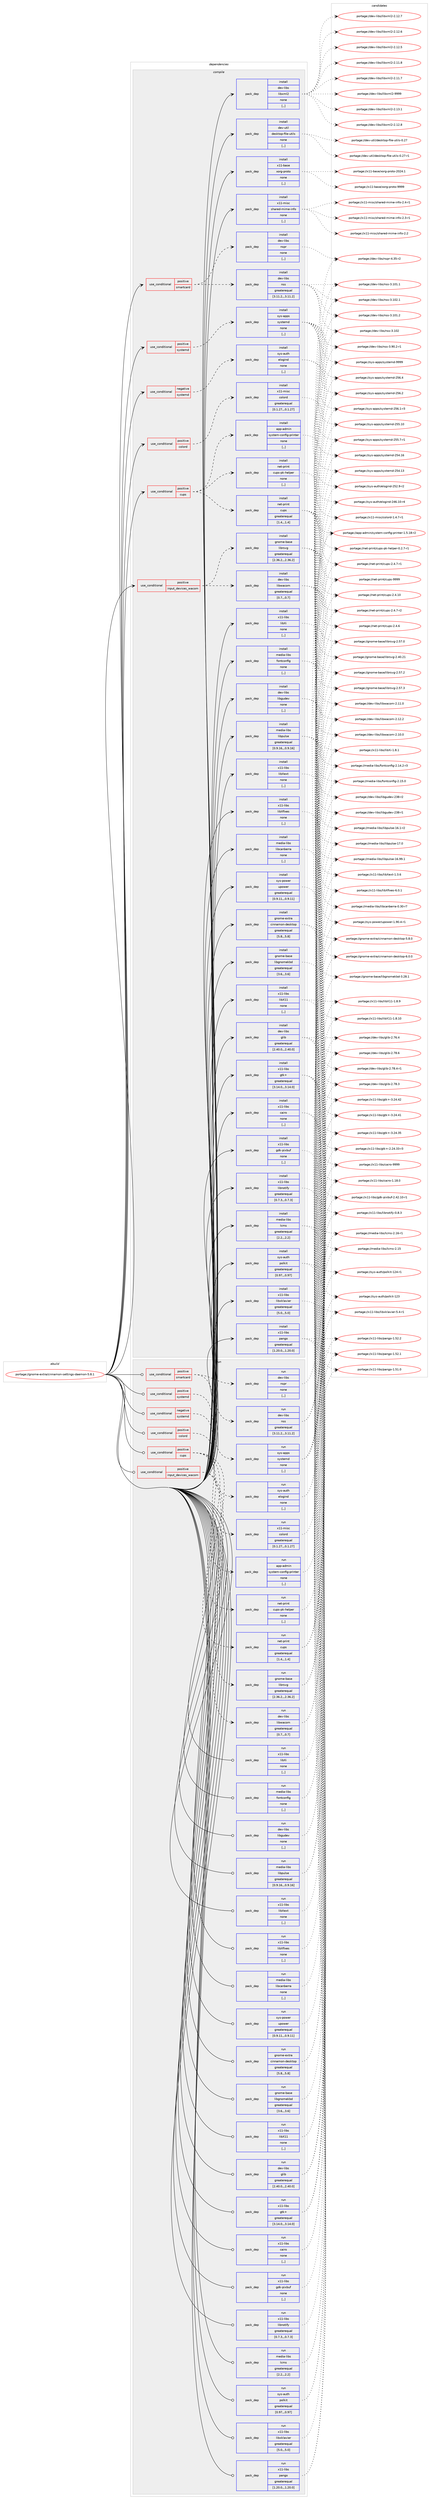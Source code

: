 digraph prolog {

# *************
# Graph options
# *************

newrank=true;
concentrate=true;
compound=true;
graph [rankdir=LR,fontname=Helvetica,fontsize=10,ranksep=1.5];#, ranksep=2.5, nodesep=0.2];
edge  [arrowhead=vee];
node  [fontname=Helvetica,fontsize=10];

# **********
# The ebuild
# **********

subgraph cluster_leftcol {
color=gray;
label=<<i>ebuild</i>>;
id [label="portage://gnome-extra/cinnamon-settings-daemon-5.8.1", color=red, width=4, href="../gnome-extra/cinnamon-settings-daemon-5.8.1.svg"];
}

# ****************
# The dependencies
# ****************

subgraph cluster_midcol {
color=gray;
label=<<i>dependencies</i>>;
subgraph cluster_compile {
fillcolor="#eeeeee";
style=filled;
label=<<i>compile</i>>;
subgraph cond65569 {
dependency239116 [label=<<TABLE BORDER="0" CELLBORDER="1" CELLSPACING="0" CELLPADDING="4"><TR><TD ROWSPAN="3" CELLPADDING="10">use_conditional</TD></TR><TR><TD>negative</TD></TR><TR><TD>systemd</TD></TR></TABLE>>, shape=none, color=red];
subgraph pack172015 {
dependency239117 [label=<<TABLE BORDER="0" CELLBORDER="1" CELLSPACING="0" CELLPADDING="4" WIDTH="220"><TR><TD ROWSPAN="6" CELLPADDING="30">pack_dep</TD></TR><TR><TD WIDTH="110">install</TD></TR><TR><TD>sys-auth</TD></TR><TR><TD>elogind</TD></TR><TR><TD>none</TD></TR><TR><TD>[,,]</TD></TR></TABLE>>, shape=none, color=blue];
}
dependency239116:e -> dependency239117:w [weight=20,style="dashed",arrowhead="vee"];
}
id:e -> dependency239116:w [weight=20,style="solid",arrowhead="vee"];
subgraph cond65570 {
dependency239118 [label=<<TABLE BORDER="0" CELLBORDER="1" CELLSPACING="0" CELLPADDING="4"><TR><TD ROWSPAN="3" CELLPADDING="10">use_conditional</TD></TR><TR><TD>positive</TD></TR><TR><TD>colord</TD></TR></TABLE>>, shape=none, color=red];
subgraph pack172016 {
dependency239119 [label=<<TABLE BORDER="0" CELLBORDER="1" CELLSPACING="0" CELLPADDING="4" WIDTH="220"><TR><TD ROWSPAN="6" CELLPADDING="30">pack_dep</TD></TR><TR><TD WIDTH="110">install</TD></TR><TR><TD>x11-misc</TD></TR><TR><TD>colord</TD></TR><TR><TD>greaterequal</TD></TR><TR><TD>[0.1.27,,,0.1.27]</TD></TR></TABLE>>, shape=none, color=blue];
}
dependency239118:e -> dependency239119:w [weight=20,style="dashed",arrowhead="vee"];
}
id:e -> dependency239118:w [weight=20,style="solid",arrowhead="vee"];
subgraph cond65571 {
dependency239120 [label=<<TABLE BORDER="0" CELLBORDER="1" CELLSPACING="0" CELLPADDING="4"><TR><TD ROWSPAN="3" CELLPADDING="10">use_conditional</TD></TR><TR><TD>positive</TD></TR><TR><TD>cups</TD></TR></TABLE>>, shape=none, color=red];
subgraph pack172017 {
dependency239121 [label=<<TABLE BORDER="0" CELLBORDER="1" CELLSPACING="0" CELLPADDING="4" WIDTH="220"><TR><TD ROWSPAN="6" CELLPADDING="30">pack_dep</TD></TR><TR><TD WIDTH="110">install</TD></TR><TR><TD>net-print</TD></TR><TR><TD>cups</TD></TR><TR><TD>greaterequal</TD></TR><TR><TD>[1.4,,,1.4]</TD></TR></TABLE>>, shape=none, color=blue];
}
dependency239120:e -> dependency239121:w [weight=20,style="dashed",arrowhead="vee"];
subgraph pack172018 {
dependency239122 [label=<<TABLE BORDER="0" CELLBORDER="1" CELLSPACING="0" CELLPADDING="4" WIDTH="220"><TR><TD ROWSPAN="6" CELLPADDING="30">pack_dep</TD></TR><TR><TD WIDTH="110">install</TD></TR><TR><TD>app-admin</TD></TR><TR><TD>system-config-printer</TD></TR><TR><TD>none</TD></TR><TR><TD>[,,]</TD></TR></TABLE>>, shape=none, color=blue];
}
dependency239120:e -> dependency239122:w [weight=20,style="dashed",arrowhead="vee"];
subgraph pack172019 {
dependency239123 [label=<<TABLE BORDER="0" CELLBORDER="1" CELLSPACING="0" CELLPADDING="4" WIDTH="220"><TR><TD ROWSPAN="6" CELLPADDING="30">pack_dep</TD></TR><TR><TD WIDTH="110">install</TD></TR><TR><TD>net-print</TD></TR><TR><TD>cups-pk-helper</TD></TR><TR><TD>none</TD></TR><TR><TD>[,,]</TD></TR></TABLE>>, shape=none, color=blue];
}
dependency239120:e -> dependency239123:w [weight=20,style="dashed",arrowhead="vee"];
}
id:e -> dependency239120:w [weight=20,style="solid",arrowhead="vee"];
subgraph cond65572 {
dependency239124 [label=<<TABLE BORDER="0" CELLBORDER="1" CELLSPACING="0" CELLPADDING="4"><TR><TD ROWSPAN="3" CELLPADDING="10">use_conditional</TD></TR><TR><TD>positive</TD></TR><TR><TD>input_devices_wacom</TD></TR></TABLE>>, shape=none, color=red];
subgraph pack172020 {
dependency239125 [label=<<TABLE BORDER="0" CELLBORDER="1" CELLSPACING="0" CELLPADDING="4" WIDTH="220"><TR><TD ROWSPAN="6" CELLPADDING="30">pack_dep</TD></TR><TR><TD WIDTH="110">install</TD></TR><TR><TD>dev-libs</TD></TR><TR><TD>libwacom</TD></TR><TR><TD>greaterequal</TD></TR><TR><TD>[0.7,,,0.7]</TD></TR></TABLE>>, shape=none, color=blue];
}
dependency239124:e -> dependency239125:w [weight=20,style="dashed",arrowhead="vee"];
subgraph pack172021 {
dependency239126 [label=<<TABLE BORDER="0" CELLBORDER="1" CELLSPACING="0" CELLPADDING="4" WIDTH="220"><TR><TD ROWSPAN="6" CELLPADDING="30">pack_dep</TD></TR><TR><TD WIDTH="110">install</TD></TR><TR><TD>gnome-base</TD></TR><TR><TD>librsvg</TD></TR><TR><TD>greaterequal</TD></TR><TR><TD>[2.36.2,,,2.36.2]</TD></TR></TABLE>>, shape=none, color=blue];
}
dependency239124:e -> dependency239126:w [weight=20,style="dashed",arrowhead="vee"];
}
id:e -> dependency239124:w [weight=20,style="solid",arrowhead="vee"];
subgraph cond65573 {
dependency239127 [label=<<TABLE BORDER="0" CELLBORDER="1" CELLSPACING="0" CELLPADDING="4"><TR><TD ROWSPAN="3" CELLPADDING="10">use_conditional</TD></TR><TR><TD>positive</TD></TR><TR><TD>smartcard</TD></TR></TABLE>>, shape=none, color=red];
subgraph pack172022 {
dependency239128 [label=<<TABLE BORDER="0" CELLBORDER="1" CELLSPACING="0" CELLPADDING="4" WIDTH="220"><TR><TD ROWSPAN="6" CELLPADDING="30">pack_dep</TD></TR><TR><TD WIDTH="110">install</TD></TR><TR><TD>dev-libs</TD></TR><TR><TD>nspr</TD></TR><TR><TD>none</TD></TR><TR><TD>[,,]</TD></TR></TABLE>>, shape=none, color=blue];
}
dependency239127:e -> dependency239128:w [weight=20,style="dashed",arrowhead="vee"];
subgraph pack172023 {
dependency239129 [label=<<TABLE BORDER="0" CELLBORDER="1" CELLSPACING="0" CELLPADDING="4" WIDTH="220"><TR><TD ROWSPAN="6" CELLPADDING="30">pack_dep</TD></TR><TR><TD WIDTH="110">install</TD></TR><TR><TD>dev-libs</TD></TR><TR><TD>nss</TD></TR><TR><TD>greaterequal</TD></TR><TR><TD>[3.11.2,,,3.11.2]</TD></TR></TABLE>>, shape=none, color=blue];
}
dependency239127:e -> dependency239129:w [weight=20,style="dashed",arrowhead="vee"];
}
id:e -> dependency239127:w [weight=20,style="solid",arrowhead="vee"];
subgraph cond65574 {
dependency239130 [label=<<TABLE BORDER="0" CELLBORDER="1" CELLSPACING="0" CELLPADDING="4"><TR><TD ROWSPAN="3" CELLPADDING="10">use_conditional</TD></TR><TR><TD>positive</TD></TR><TR><TD>systemd</TD></TR></TABLE>>, shape=none, color=red];
subgraph pack172024 {
dependency239131 [label=<<TABLE BORDER="0" CELLBORDER="1" CELLSPACING="0" CELLPADDING="4" WIDTH="220"><TR><TD ROWSPAN="6" CELLPADDING="30">pack_dep</TD></TR><TR><TD WIDTH="110">install</TD></TR><TR><TD>sys-apps</TD></TR><TR><TD>systemd</TD></TR><TR><TD>none</TD></TR><TR><TD>[,,]</TD></TR></TABLE>>, shape=none, color=blue];
}
dependency239130:e -> dependency239131:w [weight=20,style="dashed",arrowhead="vee"];
}
id:e -> dependency239130:w [weight=20,style="solid",arrowhead="vee"];
subgraph pack172025 {
dependency239132 [label=<<TABLE BORDER="0" CELLBORDER="1" CELLSPACING="0" CELLPADDING="4" WIDTH="220"><TR><TD ROWSPAN="6" CELLPADDING="30">pack_dep</TD></TR><TR><TD WIDTH="110">install</TD></TR><TR><TD>dev-libs</TD></TR><TR><TD>glib</TD></TR><TR><TD>greaterequal</TD></TR><TR><TD>[2.40.0,,,2.40.0]</TD></TR></TABLE>>, shape=none, color=blue];
}
id:e -> dependency239132:w [weight=20,style="solid",arrowhead="vee"];
subgraph pack172026 {
dependency239133 [label=<<TABLE BORDER="0" CELLBORDER="1" CELLSPACING="0" CELLPADDING="4" WIDTH="220"><TR><TD ROWSPAN="6" CELLPADDING="30">pack_dep</TD></TR><TR><TD WIDTH="110">install</TD></TR><TR><TD>dev-libs</TD></TR><TR><TD>libgudev</TD></TR><TR><TD>none</TD></TR><TR><TD>[,,]</TD></TR></TABLE>>, shape=none, color=blue];
}
id:e -> dependency239133:w [weight=20,style="solid",arrowhead="vee"];
subgraph pack172027 {
dependency239134 [label=<<TABLE BORDER="0" CELLBORDER="1" CELLSPACING="0" CELLPADDING="4" WIDTH="220"><TR><TD ROWSPAN="6" CELLPADDING="30">pack_dep</TD></TR><TR><TD WIDTH="110">install</TD></TR><TR><TD>dev-libs</TD></TR><TR><TD>libxml2</TD></TR><TR><TD>none</TD></TR><TR><TD>[,,]</TD></TR></TABLE>>, shape=none, color=blue];
}
id:e -> dependency239134:w [weight=20,style="solid",arrowhead="vee"];
subgraph pack172028 {
dependency239135 [label=<<TABLE BORDER="0" CELLBORDER="1" CELLSPACING="0" CELLPADDING="4" WIDTH="220"><TR><TD ROWSPAN="6" CELLPADDING="30">pack_dep</TD></TR><TR><TD WIDTH="110">install</TD></TR><TR><TD>dev-util</TD></TR><TR><TD>desktop-file-utils</TD></TR><TR><TD>none</TD></TR><TR><TD>[,,]</TD></TR></TABLE>>, shape=none, color=blue];
}
id:e -> dependency239135:w [weight=20,style="solid",arrowhead="vee"];
subgraph pack172029 {
dependency239136 [label=<<TABLE BORDER="0" CELLBORDER="1" CELLSPACING="0" CELLPADDING="4" WIDTH="220"><TR><TD ROWSPAN="6" CELLPADDING="30">pack_dep</TD></TR><TR><TD WIDTH="110">install</TD></TR><TR><TD>gnome-base</TD></TR><TR><TD>libgnomekbd</TD></TR><TR><TD>greaterequal</TD></TR><TR><TD>[3.6,,,3.6]</TD></TR></TABLE>>, shape=none, color=blue];
}
id:e -> dependency239136:w [weight=20,style="solid",arrowhead="vee"];
subgraph pack172030 {
dependency239137 [label=<<TABLE BORDER="0" CELLBORDER="1" CELLSPACING="0" CELLPADDING="4" WIDTH="220"><TR><TD ROWSPAN="6" CELLPADDING="30">pack_dep</TD></TR><TR><TD WIDTH="110">install</TD></TR><TR><TD>gnome-extra</TD></TR><TR><TD>cinnamon-desktop</TD></TR><TR><TD>greaterequal</TD></TR><TR><TD>[5.8,,,5.8]</TD></TR></TABLE>>, shape=none, color=blue];
}
id:e -> dependency239137:w [weight=20,style="solid",arrowhead="vee"];
subgraph pack172031 {
dependency239138 [label=<<TABLE BORDER="0" CELLBORDER="1" CELLSPACING="0" CELLPADDING="4" WIDTH="220"><TR><TD ROWSPAN="6" CELLPADDING="30">pack_dep</TD></TR><TR><TD WIDTH="110">install</TD></TR><TR><TD>media-libs</TD></TR><TR><TD>fontconfig</TD></TR><TR><TD>none</TD></TR><TR><TD>[,,]</TD></TR></TABLE>>, shape=none, color=blue];
}
id:e -> dependency239138:w [weight=20,style="solid",arrowhead="vee"];
subgraph pack172032 {
dependency239139 [label=<<TABLE BORDER="0" CELLBORDER="1" CELLSPACING="0" CELLPADDING="4" WIDTH="220"><TR><TD ROWSPAN="6" CELLPADDING="30">pack_dep</TD></TR><TR><TD WIDTH="110">install</TD></TR><TR><TD>media-libs</TD></TR><TR><TD>lcms</TD></TR><TR><TD>greaterequal</TD></TR><TR><TD>[2.2,,,2.2]</TD></TR></TABLE>>, shape=none, color=blue];
}
id:e -> dependency239139:w [weight=20,style="solid",arrowhead="vee"];
subgraph pack172033 {
dependency239140 [label=<<TABLE BORDER="0" CELLBORDER="1" CELLSPACING="0" CELLPADDING="4" WIDTH="220"><TR><TD ROWSPAN="6" CELLPADDING="30">pack_dep</TD></TR><TR><TD WIDTH="110">install</TD></TR><TR><TD>media-libs</TD></TR><TR><TD>libcanberra</TD></TR><TR><TD>none</TD></TR><TR><TD>[,,]</TD></TR></TABLE>>, shape=none, color=blue];
}
id:e -> dependency239140:w [weight=20,style="solid",arrowhead="vee"];
subgraph pack172034 {
dependency239141 [label=<<TABLE BORDER="0" CELLBORDER="1" CELLSPACING="0" CELLPADDING="4" WIDTH="220"><TR><TD ROWSPAN="6" CELLPADDING="30">pack_dep</TD></TR><TR><TD WIDTH="110">install</TD></TR><TR><TD>media-libs</TD></TR><TR><TD>libpulse</TD></TR><TR><TD>greaterequal</TD></TR><TR><TD>[0.9.16,,,0.9.16]</TD></TR></TABLE>>, shape=none, color=blue];
}
id:e -> dependency239141:w [weight=20,style="solid",arrowhead="vee"];
subgraph pack172035 {
dependency239142 [label=<<TABLE BORDER="0" CELLBORDER="1" CELLSPACING="0" CELLPADDING="4" WIDTH="220"><TR><TD ROWSPAN="6" CELLPADDING="30">pack_dep</TD></TR><TR><TD WIDTH="110">install</TD></TR><TR><TD>sys-auth</TD></TR><TR><TD>polkit</TD></TR><TR><TD>greaterequal</TD></TR><TR><TD>[0.97,,,0.97]</TD></TR></TABLE>>, shape=none, color=blue];
}
id:e -> dependency239142:w [weight=20,style="solid",arrowhead="vee"];
subgraph pack172036 {
dependency239143 [label=<<TABLE BORDER="0" CELLBORDER="1" CELLSPACING="0" CELLPADDING="4" WIDTH="220"><TR><TD ROWSPAN="6" CELLPADDING="30">pack_dep</TD></TR><TR><TD WIDTH="110">install</TD></TR><TR><TD>sys-power</TD></TR><TR><TD>upower</TD></TR><TR><TD>greaterequal</TD></TR><TR><TD>[0.9.11,,,0.9.11]</TD></TR></TABLE>>, shape=none, color=blue];
}
id:e -> dependency239143:w [weight=20,style="solid",arrowhead="vee"];
subgraph pack172037 {
dependency239144 [label=<<TABLE BORDER="0" CELLBORDER="1" CELLSPACING="0" CELLPADDING="4" WIDTH="220"><TR><TD ROWSPAN="6" CELLPADDING="30">pack_dep</TD></TR><TR><TD WIDTH="110">install</TD></TR><TR><TD>x11-base</TD></TR><TR><TD>xorg-proto</TD></TR><TR><TD>none</TD></TR><TR><TD>[,,]</TD></TR></TABLE>>, shape=none, color=blue];
}
id:e -> dependency239144:w [weight=20,style="solid",arrowhead="vee"];
subgraph pack172038 {
dependency239145 [label=<<TABLE BORDER="0" CELLBORDER="1" CELLSPACING="0" CELLPADDING="4" WIDTH="220"><TR><TD ROWSPAN="6" CELLPADDING="30">pack_dep</TD></TR><TR><TD WIDTH="110">install</TD></TR><TR><TD>x11-libs</TD></TR><TR><TD>cairo</TD></TR><TR><TD>none</TD></TR><TR><TD>[,,]</TD></TR></TABLE>>, shape=none, color=blue];
}
id:e -> dependency239145:w [weight=20,style="solid",arrowhead="vee"];
subgraph pack172039 {
dependency239146 [label=<<TABLE BORDER="0" CELLBORDER="1" CELLSPACING="0" CELLPADDING="4" WIDTH="220"><TR><TD ROWSPAN="6" CELLPADDING="30">pack_dep</TD></TR><TR><TD WIDTH="110">install</TD></TR><TR><TD>x11-libs</TD></TR><TR><TD>gdk-pixbuf</TD></TR><TR><TD>none</TD></TR><TR><TD>[,,]</TD></TR></TABLE>>, shape=none, color=blue];
}
id:e -> dependency239146:w [weight=20,style="solid",arrowhead="vee"];
subgraph pack172040 {
dependency239147 [label=<<TABLE BORDER="0" CELLBORDER="1" CELLSPACING="0" CELLPADDING="4" WIDTH="220"><TR><TD ROWSPAN="6" CELLPADDING="30">pack_dep</TD></TR><TR><TD WIDTH="110">install</TD></TR><TR><TD>x11-libs</TD></TR><TR><TD>gtk+</TD></TR><TR><TD>greaterequal</TD></TR><TR><TD>[3.14.0,,,3.14.0]</TD></TR></TABLE>>, shape=none, color=blue];
}
id:e -> dependency239147:w [weight=20,style="solid",arrowhead="vee"];
subgraph pack172041 {
dependency239148 [label=<<TABLE BORDER="0" CELLBORDER="1" CELLSPACING="0" CELLPADDING="4" WIDTH="220"><TR><TD ROWSPAN="6" CELLPADDING="30">pack_dep</TD></TR><TR><TD WIDTH="110">install</TD></TR><TR><TD>x11-libs</TD></TR><TR><TD>libX11</TD></TR><TR><TD>none</TD></TR><TR><TD>[,,]</TD></TR></TABLE>>, shape=none, color=blue];
}
id:e -> dependency239148:w [weight=20,style="solid",arrowhead="vee"];
subgraph pack172042 {
dependency239149 [label=<<TABLE BORDER="0" CELLBORDER="1" CELLSPACING="0" CELLPADDING="4" WIDTH="220"><TR><TD ROWSPAN="6" CELLPADDING="30">pack_dep</TD></TR><TR><TD WIDTH="110">install</TD></TR><TR><TD>x11-libs</TD></TR><TR><TD>libXext</TD></TR><TR><TD>none</TD></TR><TR><TD>[,,]</TD></TR></TABLE>>, shape=none, color=blue];
}
id:e -> dependency239149:w [weight=20,style="solid",arrowhead="vee"];
subgraph pack172043 {
dependency239150 [label=<<TABLE BORDER="0" CELLBORDER="1" CELLSPACING="0" CELLPADDING="4" WIDTH="220"><TR><TD ROWSPAN="6" CELLPADDING="30">pack_dep</TD></TR><TR><TD WIDTH="110">install</TD></TR><TR><TD>x11-libs</TD></TR><TR><TD>libXfixes</TD></TR><TR><TD>none</TD></TR><TR><TD>[,,]</TD></TR></TABLE>>, shape=none, color=blue];
}
id:e -> dependency239150:w [weight=20,style="solid",arrowhead="vee"];
subgraph pack172044 {
dependency239151 [label=<<TABLE BORDER="0" CELLBORDER="1" CELLSPACING="0" CELLPADDING="4" WIDTH="220"><TR><TD ROWSPAN="6" CELLPADDING="30">pack_dep</TD></TR><TR><TD WIDTH="110">install</TD></TR><TR><TD>x11-libs</TD></TR><TR><TD>libXi</TD></TR><TR><TD>none</TD></TR><TR><TD>[,,]</TD></TR></TABLE>>, shape=none, color=blue];
}
id:e -> dependency239151:w [weight=20,style="solid",arrowhead="vee"];
subgraph pack172045 {
dependency239152 [label=<<TABLE BORDER="0" CELLBORDER="1" CELLSPACING="0" CELLPADDING="4" WIDTH="220"><TR><TD ROWSPAN="6" CELLPADDING="30">pack_dep</TD></TR><TR><TD WIDTH="110">install</TD></TR><TR><TD>x11-libs</TD></TR><TR><TD>libnotify</TD></TR><TR><TD>greaterequal</TD></TR><TR><TD>[0.7.3,,,0.7.3]</TD></TR></TABLE>>, shape=none, color=blue];
}
id:e -> dependency239152:w [weight=20,style="solid",arrowhead="vee"];
subgraph pack172046 {
dependency239153 [label=<<TABLE BORDER="0" CELLBORDER="1" CELLSPACING="0" CELLPADDING="4" WIDTH="220"><TR><TD ROWSPAN="6" CELLPADDING="30">pack_dep</TD></TR><TR><TD WIDTH="110">install</TD></TR><TR><TD>x11-libs</TD></TR><TR><TD>libxklavier</TD></TR><TR><TD>greaterequal</TD></TR><TR><TD>[5.0,,,5.0]</TD></TR></TABLE>>, shape=none, color=blue];
}
id:e -> dependency239153:w [weight=20,style="solid",arrowhead="vee"];
subgraph pack172047 {
dependency239154 [label=<<TABLE BORDER="0" CELLBORDER="1" CELLSPACING="0" CELLPADDING="4" WIDTH="220"><TR><TD ROWSPAN="6" CELLPADDING="30">pack_dep</TD></TR><TR><TD WIDTH="110">install</TD></TR><TR><TD>x11-libs</TD></TR><TR><TD>pango</TD></TR><TR><TD>greaterequal</TD></TR><TR><TD>[1.20.0,,,1.20.0]</TD></TR></TABLE>>, shape=none, color=blue];
}
id:e -> dependency239154:w [weight=20,style="solid",arrowhead="vee"];
subgraph pack172048 {
dependency239155 [label=<<TABLE BORDER="0" CELLBORDER="1" CELLSPACING="0" CELLPADDING="4" WIDTH="220"><TR><TD ROWSPAN="6" CELLPADDING="30">pack_dep</TD></TR><TR><TD WIDTH="110">install</TD></TR><TR><TD>x11-misc</TD></TR><TR><TD>shared-mime-info</TD></TR><TR><TD>none</TD></TR><TR><TD>[,,]</TD></TR></TABLE>>, shape=none, color=blue];
}
id:e -> dependency239155:w [weight=20,style="solid",arrowhead="vee"];
}
subgraph cluster_compileandrun {
fillcolor="#eeeeee";
style=filled;
label=<<i>compile and run</i>>;
}
subgraph cluster_run {
fillcolor="#eeeeee";
style=filled;
label=<<i>run</i>>;
subgraph cond65575 {
dependency239156 [label=<<TABLE BORDER="0" CELLBORDER="1" CELLSPACING="0" CELLPADDING="4"><TR><TD ROWSPAN="3" CELLPADDING="10">use_conditional</TD></TR><TR><TD>negative</TD></TR><TR><TD>systemd</TD></TR></TABLE>>, shape=none, color=red];
subgraph pack172049 {
dependency239157 [label=<<TABLE BORDER="0" CELLBORDER="1" CELLSPACING="0" CELLPADDING="4" WIDTH="220"><TR><TD ROWSPAN="6" CELLPADDING="30">pack_dep</TD></TR><TR><TD WIDTH="110">run</TD></TR><TR><TD>sys-auth</TD></TR><TR><TD>elogind</TD></TR><TR><TD>none</TD></TR><TR><TD>[,,]</TD></TR></TABLE>>, shape=none, color=blue];
}
dependency239156:e -> dependency239157:w [weight=20,style="dashed",arrowhead="vee"];
}
id:e -> dependency239156:w [weight=20,style="solid",arrowhead="odot"];
subgraph cond65576 {
dependency239158 [label=<<TABLE BORDER="0" CELLBORDER="1" CELLSPACING="0" CELLPADDING="4"><TR><TD ROWSPAN="3" CELLPADDING="10">use_conditional</TD></TR><TR><TD>positive</TD></TR><TR><TD>colord</TD></TR></TABLE>>, shape=none, color=red];
subgraph pack172050 {
dependency239159 [label=<<TABLE BORDER="0" CELLBORDER="1" CELLSPACING="0" CELLPADDING="4" WIDTH="220"><TR><TD ROWSPAN="6" CELLPADDING="30">pack_dep</TD></TR><TR><TD WIDTH="110">run</TD></TR><TR><TD>x11-misc</TD></TR><TR><TD>colord</TD></TR><TR><TD>greaterequal</TD></TR><TR><TD>[0.1.27,,,0.1.27]</TD></TR></TABLE>>, shape=none, color=blue];
}
dependency239158:e -> dependency239159:w [weight=20,style="dashed",arrowhead="vee"];
}
id:e -> dependency239158:w [weight=20,style="solid",arrowhead="odot"];
subgraph cond65577 {
dependency239160 [label=<<TABLE BORDER="0" CELLBORDER="1" CELLSPACING="0" CELLPADDING="4"><TR><TD ROWSPAN="3" CELLPADDING="10">use_conditional</TD></TR><TR><TD>positive</TD></TR><TR><TD>cups</TD></TR></TABLE>>, shape=none, color=red];
subgraph pack172051 {
dependency239161 [label=<<TABLE BORDER="0" CELLBORDER="1" CELLSPACING="0" CELLPADDING="4" WIDTH="220"><TR><TD ROWSPAN="6" CELLPADDING="30">pack_dep</TD></TR><TR><TD WIDTH="110">run</TD></TR><TR><TD>net-print</TD></TR><TR><TD>cups</TD></TR><TR><TD>greaterequal</TD></TR><TR><TD>[1.4,,,1.4]</TD></TR></TABLE>>, shape=none, color=blue];
}
dependency239160:e -> dependency239161:w [weight=20,style="dashed",arrowhead="vee"];
subgraph pack172052 {
dependency239162 [label=<<TABLE BORDER="0" CELLBORDER="1" CELLSPACING="0" CELLPADDING="4" WIDTH="220"><TR><TD ROWSPAN="6" CELLPADDING="30">pack_dep</TD></TR><TR><TD WIDTH="110">run</TD></TR><TR><TD>app-admin</TD></TR><TR><TD>system-config-printer</TD></TR><TR><TD>none</TD></TR><TR><TD>[,,]</TD></TR></TABLE>>, shape=none, color=blue];
}
dependency239160:e -> dependency239162:w [weight=20,style="dashed",arrowhead="vee"];
subgraph pack172053 {
dependency239163 [label=<<TABLE BORDER="0" CELLBORDER="1" CELLSPACING="0" CELLPADDING="4" WIDTH="220"><TR><TD ROWSPAN="6" CELLPADDING="30">pack_dep</TD></TR><TR><TD WIDTH="110">run</TD></TR><TR><TD>net-print</TD></TR><TR><TD>cups-pk-helper</TD></TR><TR><TD>none</TD></TR><TR><TD>[,,]</TD></TR></TABLE>>, shape=none, color=blue];
}
dependency239160:e -> dependency239163:w [weight=20,style="dashed",arrowhead="vee"];
}
id:e -> dependency239160:w [weight=20,style="solid",arrowhead="odot"];
subgraph cond65578 {
dependency239164 [label=<<TABLE BORDER="0" CELLBORDER="1" CELLSPACING="0" CELLPADDING="4"><TR><TD ROWSPAN="3" CELLPADDING="10">use_conditional</TD></TR><TR><TD>positive</TD></TR><TR><TD>input_devices_wacom</TD></TR></TABLE>>, shape=none, color=red];
subgraph pack172054 {
dependency239165 [label=<<TABLE BORDER="0" CELLBORDER="1" CELLSPACING="0" CELLPADDING="4" WIDTH="220"><TR><TD ROWSPAN="6" CELLPADDING="30">pack_dep</TD></TR><TR><TD WIDTH="110">run</TD></TR><TR><TD>dev-libs</TD></TR><TR><TD>libwacom</TD></TR><TR><TD>greaterequal</TD></TR><TR><TD>[0.7,,,0.7]</TD></TR></TABLE>>, shape=none, color=blue];
}
dependency239164:e -> dependency239165:w [weight=20,style="dashed",arrowhead="vee"];
subgraph pack172055 {
dependency239166 [label=<<TABLE BORDER="0" CELLBORDER="1" CELLSPACING="0" CELLPADDING="4" WIDTH="220"><TR><TD ROWSPAN="6" CELLPADDING="30">pack_dep</TD></TR><TR><TD WIDTH="110">run</TD></TR><TR><TD>gnome-base</TD></TR><TR><TD>librsvg</TD></TR><TR><TD>greaterequal</TD></TR><TR><TD>[2.36.2,,,2.36.2]</TD></TR></TABLE>>, shape=none, color=blue];
}
dependency239164:e -> dependency239166:w [weight=20,style="dashed",arrowhead="vee"];
}
id:e -> dependency239164:w [weight=20,style="solid",arrowhead="odot"];
subgraph cond65579 {
dependency239167 [label=<<TABLE BORDER="0" CELLBORDER="1" CELLSPACING="0" CELLPADDING="4"><TR><TD ROWSPAN="3" CELLPADDING="10">use_conditional</TD></TR><TR><TD>positive</TD></TR><TR><TD>smartcard</TD></TR></TABLE>>, shape=none, color=red];
subgraph pack172056 {
dependency239168 [label=<<TABLE BORDER="0" CELLBORDER="1" CELLSPACING="0" CELLPADDING="4" WIDTH="220"><TR><TD ROWSPAN="6" CELLPADDING="30">pack_dep</TD></TR><TR><TD WIDTH="110">run</TD></TR><TR><TD>dev-libs</TD></TR><TR><TD>nspr</TD></TR><TR><TD>none</TD></TR><TR><TD>[,,]</TD></TR></TABLE>>, shape=none, color=blue];
}
dependency239167:e -> dependency239168:w [weight=20,style="dashed",arrowhead="vee"];
subgraph pack172057 {
dependency239169 [label=<<TABLE BORDER="0" CELLBORDER="1" CELLSPACING="0" CELLPADDING="4" WIDTH="220"><TR><TD ROWSPAN="6" CELLPADDING="30">pack_dep</TD></TR><TR><TD WIDTH="110">run</TD></TR><TR><TD>dev-libs</TD></TR><TR><TD>nss</TD></TR><TR><TD>greaterequal</TD></TR><TR><TD>[3.11.2,,,3.11.2]</TD></TR></TABLE>>, shape=none, color=blue];
}
dependency239167:e -> dependency239169:w [weight=20,style="dashed",arrowhead="vee"];
}
id:e -> dependency239167:w [weight=20,style="solid",arrowhead="odot"];
subgraph cond65580 {
dependency239170 [label=<<TABLE BORDER="0" CELLBORDER="1" CELLSPACING="0" CELLPADDING="4"><TR><TD ROWSPAN="3" CELLPADDING="10">use_conditional</TD></TR><TR><TD>positive</TD></TR><TR><TD>systemd</TD></TR></TABLE>>, shape=none, color=red];
subgraph pack172058 {
dependency239171 [label=<<TABLE BORDER="0" CELLBORDER="1" CELLSPACING="0" CELLPADDING="4" WIDTH="220"><TR><TD ROWSPAN="6" CELLPADDING="30">pack_dep</TD></TR><TR><TD WIDTH="110">run</TD></TR><TR><TD>sys-apps</TD></TR><TR><TD>systemd</TD></TR><TR><TD>none</TD></TR><TR><TD>[,,]</TD></TR></TABLE>>, shape=none, color=blue];
}
dependency239170:e -> dependency239171:w [weight=20,style="dashed",arrowhead="vee"];
}
id:e -> dependency239170:w [weight=20,style="solid",arrowhead="odot"];
subgraph pack172059 {
dependency239172 [label=<<TABLE BORDER="0" CELLBORDER="1" CELLSPACING="0" CELLPADDING="4" WIDTH="220"><TR><TD ROWSPAN="6" CELLPADDING="30">pack_dep</TD></TR><TR><TD WIDTH="110">run</TD></TR><TR><TD>dev-libs</TD></TR><TR><TD>glib</TD></TR><TR><TD>greaterequal</TD></TR><TR><TD>[2.40.0,,,2.40.0]</TD></TR></TABLE>>, shape=none, color=blue];
}
id:e -> dependency239172:w [weight=20,style="solid",arrowhead="odot"];
subgraph pack172060 {
dependency239173 [label=<<TABLE BORDER="0" CELLBORDER="1" CELLSPACING="0" CELLPADDING="4" WIDTH="220"><TR><TD ROWSPAN="6" CELLPADDING="30">pack_dep</TD></TR><TR><TD WIDTH="110">run</TD></TR><TR><TD>dev-libs</TD></TR><TR><TD>libgudev</TD></TR><TR><TD>none</TD></TR><TR><TD>[,,]</TD></TR></TABLE>>, shape=none, color=blue];
}
id:e -> dependency239173:w [weight=20,style="solid",arrowhead="odot"];
subgraph pack172061 {
dependency239174 [label=<<TABLE BORDER="0" CELLBORDER="1" CELLSPACING="0" CELLPADDING="4" WIDTH="220"><TR><TD ROWSPAN="6" CELLPADDING="30">pack_dep</TD></TR><TR><TD WIDTH="110">run</TD></TR><TR><TD>gnome-base</TD></TR><TR><TD>libgnomekbd</TD></TR><TR><TD>greaterequal</TD></TR><TR><TD>[3.6,,,3.6]</TD></TR></TABLE>>, shape=none, color=blue];
}
id:e -> dependency239174:w [weight=20,style="solid",arrowhead="odot"];
subgraph pack172062 {
dependency239175 [label=<<TABLE BORDER="0" CELLBORDER="1" CELLSPACING="0" CELLPADDING="4" WIDTH="220"><TR><TD ROWSPAN="6" CELLPADDING="30">pack_dep</TD></TR><TR><TD WIDTH="110">run</TD></TR><TR><TD>gnome-extra</TD></TR><TR><TD>cinnamon-desktop</TD></TR><TR><TD>greaterequal</TD></TR><TR><TD>[5.8,,,5.8]</TD></TR></TABLE>>, shape=none, color=blue];
}
id:e -> dependency239175:w [weight=20,style="solid",arrowhead="odot"];
subgraph pack172063 {
dependency239176 [label=<<TABLE BORDER="0" CELLBORDER="1" CELLSPACING="0" CELLPADDING="4" WIDTH="220"><TR><TD ROWSPAN="6" CELLPADDING="30">pack_dep</TD></TR><TR><TD WIDTH="110">run</TD></TR><TR><TD>media-libs</TD></TR><TR><TD>fontconfig</TD></TR><TR><TD>none</TD></TR><TR><TD>[,,]</TD></TR></TABLE>>, shape=none, color=blue];
}
id:e -> dependency239176:w [weight=20,style="solid",arrowhead="odot"];
subgraph pack172064 {
dependency239177 [label=<<TABLE BORDER="0" CELLBORDER="1" CELLSPACING="0" CELLPADDING="4" WIDTH="220"><TR><TD ROWSPAN="6" CELLPADDING="30">pack_dep</TD></TR><TR><TD WIDTH="110">run</TD></TR><TR><TD>media-libs</TD></TR><TR><TD>lcms</TD></TR><TR><TD>greaterequal</TD></TR><TR><TD>[2.2,,,2.2]</TD></TR></TABLE>>, shape=none, color=blue];
}
id:e -> dependency239177:w [weight=20,style="solid",arrowhead="odot"];
subgraph pack172065 {
dependency239178 [label=<<TABLE BORDER="0" CELLBORDER="1" CELLSPACING="0" CELLPADDING="4" WIDTH="220"><TR><TD ROWSPAN="6" CELLPADDING="30">pack_dep</TD></TR><TR><TD WIDTH="110">run</TD></TR><TR><TD>media-libs</TD></TR><TR><TD>libcanberra</TD></TR><TR><TD>none</TD></TR><TR><TD>[,,]</TD></TR></TABLE>>, shape=none, color=blue];
}
id:e -> dependency239178:w [weight=20,style="solid",arrowhead="odot"];
subgraph pack172066 {
dependency239179 [label=<<TABLE BORDER="0" CELLBORDER="1" CELLSPACING="0" CELLPADDING="4" WIDTH="220"><TR><TD ROWSPAN="6" CELLPADDING="30">pack_dep</TD></TR><TR><TD WIDTH="110">run</TD></TR><TR><TD>media-libs</TD></TR><TR><TD>libpulse</TD></TR><TR><TD>greaterequal</TD></TR><TR><TD>[0.9.16,,,0.9.16]</TD></TR></TABLE>>, shape=none, color=blue];
}
id:e -> dependency239179:w [weight=20,style="solid",arrowhead="odot"];
subgraph pack172067 {
dependency239180 [label=<<TABLE BORDER="0" CELLBORDER="1" CELLSPACING="0" CELLPADDING="4" WIDTH="220"><TR><TD ROWSPAN="6" CELLPADDING="30">pack_dep</TD></TR><TR><TD WIDTH="110">run</TD></TR><TR><TD>sys-auth</TD></TR><TR><TD>polkit</TD></TR><TR><TD>greaterequal</TD></TR><TR><TD>[0.97,,,0.97]</TD></TR></TABLE>>, shape=none, color=blue];
}
id:e -> dependency239180:w [weight=20,style="solid",arrowhead="odot"];
subgraph pack172068 {
dependency239181 [label=<<TABLE BORDER="0" CELLBORDER="1" CELLSPACING="0" CELLPADDING="4" WIDTH="220"><TR><TD ROWSPAN="6" CELLPADDING="30">pack_dep</TD></TR><TR><TD WIDTH="110">run</TD></TR><TR><TD>sys-power</TD></TR><TR><TD>upower</TD></TR><TR><TD>greaterequal</TD></TR><TR><TD>[0.9.11,,,0.9.11]</TD></TR></TABLE>>, shape=none, color=blue];
}
id:e -> dependency239181:w [weight=20,style="solid",arrowhead="odot"];
subgraph pack172069 {
dependency239182 [label=<<TABLE BORDER="0" CELLBORDER="1" CELLSPACING="0" CELLPADDING="4" WIDTH="220"><TR><TD ROWSPAN="6" CELLPADDING="30">pack_dep</TD></TR><TR><TD WIDTH="110">run</TD></TR><TR><TD>x11-libs</TD></TR><TR><TD>cairo</TD></TR><TR><TD>none</TD></TR><TR><TD>[,,]</TD></TR></TABLE>>, shape=none, color=blue];
}
id:e -> dependency239182:w [weight=20,style="solid",arrowhead="odot"];
subgraph pack172070 {
dependency239183 [label=<<TABLE BORDER="0" CELLBORDER="1" CELLSPACING="0" CELLPADDING="4" WIDTH="220"><TR><TD ROWSPAN="6" CELLPADDING="30">pack_dep</TD></TR><TR><TD WIDTH="110">run</TD></TR><TR><TD>x11-libs</TD></TR><TR><TD>gdk-pixbuf</TD></TR><TR><TD>none</TD></TR><TR><TD>[,,]</TD></TR></TABLE>>, shape=none, color=blue];
}
id:e -> dependency239183:w [weight=20,style="solid",arrowhead="odot"];
subgraph pack172071 {
dependency239184 [label=<<TABLE BORDER="0" CELLBORDER="1" CELLSPACING="0" CELLPADDING="4" WIDTH="220"><TR><TD ROWSPAN="6" CELLPADDING="30">pack_dep</TD></TR><TR><TD WIDTH="110">run</TD></TR><TR><TD>x11-libs</TD></TR><TR><TD>gtk+</TD></TR><TR><TD>greaterequal</TD></TR><TR><TD>[3.14.0,,,3.14.0]</TD></TR></TABLE>>, shape=none, color=blue];
}
id:e -> dependency239184:w [weight=20,style="solid",arrowhead="odot"];
subgraph pack172072 {
dependency239185 [label=<<TABLE BORDER="0" CELLBORDER="1" CELLSPACING="0" CELLPADDING="4" WIDTH="220"><TR><TD ROWSPAN="6" CELLPADDING="30">pack_dep</TD></TR><TR><TD WIDTH="110">run</TD></TR><TR><TD>x11-libs</TD></TR><TR><TD>libX11</TD></TR><TR><TD>none</TD></TR><TR><TD>[,,]</TD></TR></TABLE>>, shape=none, color=blue];
}
id:e -> dependency239185:w [weight=20,style="solid",arrowhead="odot"];
subgraph pack172073 {
dependency239186 [label=<<TABLE BORDER="0" CELLBORDER="1" CELLSPACING="0" CELLPADDING="4" WIDTH="220"><TR><TD ROWSPAN="6" CELLPADDING="30">pack_dep</TD></TR><TR><TD WIDTH="110">run</TD></TR><TR><TD>x11-libs</TD></TR><TR><TD>libXext</TD></TR><TR><TD>none</TD></TR><TR><TD>[,,]</TD></TR></TABLE>>, shape=none, color=blue];
}
id:e -> dependency239186:w [weight=20,style="solid",arrowhead="odot"];
subgraph pack172074 {
dependency239187 [label=<<TABLE BORDER="0" CELLBORDER="1" CELLSPACING="0" CELLPADDING="4" WIDTH="220"><TR><TD ROWSPAN="6" CELLPADDING="30">pack_dep</TD></TR><TR><TD WIDTH="110">run</TD></TR><TR><TD>x11-libs</TD></TR><TR><TD>libXfixes</TD></TR><TR><TD>none</TD></TR><TR><TD>[,,]</TD></TR></TABLE>>, shape=none, color=blue];
}
id:e -> dependency239187:w [weight=20,style="solid",arrowhead="odot"];
subgraph pack172075 {
dependency239188 [label=<<TABLE BORDER="0" CELLBORDER="1" CELLSPACING="0" CELLPADDING="4" WIDTH="220"><TR><TD ROWSPAN="6" CELLPADDING="30">pack_dep</TD></TR><TR><TD WIDTH="110">run</TD></TR><TR><TD>x11-libs</TD></TR><TR><TD>libXi</TD></TR><TR><TD>none</TD></TR><TR><TD>[,,]</TD></TR></TABLE>>, shape=none, color=blue];
}
id:e -> dependency239188:w [weight=20,style="solid",arrowhead="odot"];
subgraph pack172076 {
dependency239189 [label=<<TABLE BORDER="0" CELLBORDER="1" CELLSPACING="0" CELLPADDING="4" WIDTH="220"><TR><TD ROWSPAN="6" CELLPADDING="30">pack_dep</TD></TR><TR><TD WIDTH="110">run</TD></TR><TR><TD>x11-libs</TD></TR><TR><TD>libnotify</TD></TR><TR><TD>greaterequal</TD></TR><TR><TD>[0.7.3,,,0.7.3]</TD></TR></TABLE>>, shape=none, color=blue];
}
id:e -> dependency239189:w [weight=20,style="solid",arrowhead="odot"];
subgraph pack172077 {
dependency239190 [label=<<TABLE BORDER="0" CELLBORDER="1" CELLSPACING="0" CELLPADDING="4" WIDTH="220"><TR><TD ROWSPAN="6" CELLPADDING="30">pack_dep</TD></TR><TR><TD WIDTH="110">run</TD></TR><TR><TD>x11-libs</TD></TR><TR><TD>libxklavier</TD></TR><TR><TD>greaterequal</TD></TR><TR><TD>[5.0,,,5.0]</TD></TR></TABLE>>, shape=none, color=blue];
}
id:e -> dependency239190:w [weight=20,style="solid",arrowhead="odot"];
subgraph pack172078 {
dependency239191 [label=<<TABLE BORDER="0" CELLBORDER="1" CELLSPACING="0" CELLPADDING="4" WIDTH="220"><TR><TD ROWSPAN="6" CELLPADDING="30">pack_dep</TD></TR><TR><TD WIDTH="110">run</TD></TR><TR><TD>x11-libs</TD></TR><TR><TD>pango</TD></TR><TR><TD>greaterequal</TD></TR><TR><TD>[1.20.0,,,1.20.0]</TD></TR></TABLE>>, shape=none, color=blue];
}
id:e -> dependency239191:w [weight=20,style="solid",arrowhead="odot"];
}
}

# **************
# The candidates
# **************

subgraph cluster_choices {
rank=same;
color=gray;
label=<<i>candidates</i>>;

subgraph choice172015 {
color=black;
nodesep=1;
choice1151211154597117116104471011081111031051101004550535046574511450 [label="portage://sys-auth/elogind-252.9-r2", color=red, width=4,href="../sys-auth/elogind-252.9-r2.svg"];
choice115121115459711711610447101108111103105110100455052544649484511452 [label="portage://sys-auth/elogind-246.10-r4", color=red, width=4,href="../sys-auth/elogind-246.10-r4.svg"];
dependency239117:e -> choice1151211154597117116104471011081111031051101004550535046574511450:w [style=dotted,weight="100"];
dependency239117:e -> choice115121115459711711610447101108111103105110100455052544649484511452:w [style=dotted,weight="100"];
}
subgraph choice172016 {
color=black;
nodesep=1;
choice1204949451091051159947991111081111141004549465246554511449 [label="portage://x11-misc/colord-1.4.7-r1", color=red, width=4,href="../x11-misc/colord-1.4.7-r1.svg"];
dependency239119:e -> choice1204949451091051159947991111081111141004549465246554511449:w [style=dotted,weight="100"];
}
subgraph choice172017 {
color=black;
nodesep=1;
choice1101011164511211410511011647991171121154557575757 [label="portage://net-print/cups-9999", color=red, width=4,href="../net-print/cups-9999.svg"];
choice11010111645112114105110116479911711211545504652464948 [label="portage://net-print/cups-2.4.10", color=red, width=4,href="../net-print/cups-2.4.10.svg"];
choice1101011164511211410511011647991171121154550465246554511450 [label="portage://net-print/cups-2.4.7-r2", color=red, width=4,href="../net-print/cups-2.4.7-r2.svg"];
choice1101011164511211410511011647991171121154550465246554511449 [label="portage://net-print/cups-2.4.7-r1", color=red, width=4,href="../net-print/cups-2.4.7-r1.svg"];
choice110101116451121141051101164799117112115455046524654 [label="portage://net-print/cups-2.4.6", color=red, width=4,href="../net-print/cups-2.4.6.svg"];
dependency239121:e -> choice1101011164511211410511011647991171121154557575757:w [style=dotted,weight="100"];
dependency239121:e -> choice11010111645112114105110116479911711211545504652464948:w [style=dotted,weight="100"];
dependency239121:e -> choice1101011164511211410511011647991171121154550465246554511450:w [style=dotted,weight="100"];
dependency239121:e -> choice1101011164511211410511011647991171121154550465246554511449:w [style=dotted,weight="100"];
dependency239121:e -> choice110101116451121141051101164799117112115455046524654:w [style=dotted,weight="100"];
}
subgraph choice172018 {
color=black;
nodesep=1;
choice97112112459710010910511047115121115116101109459911111010210510345112114105110116101114454946534649564511450 [label="portage://app-admin/system-config-printer-1.5.18-r2", color=red, width=4,href="../app-admin/system-config-printer-1.5.18-r2.svg"];
dependency239122:e -> choice97112112459710010910511047115121115116101109459911111010210510345112114105110116101114454946534649564511450:w [style=dotted,weight="100"];
}
subgraph choice172019 {
color=black;
nodesep=1;
choice11010111645112114105110116479911711211545112107451041011081121011144548465046554511449 [label="portage://net-print/cups-pk-helper-0.2.7-r1", color=red, width=4,href="../net-print/cups-pk-helper-0.2.7-r1.svg"];
dependency239123:e -> choice11010111645112114105110116479911711211545112107451041011081121011144548465046554511449:w [style=dotted,weight="100"];
}
subgraph choice172020 {
color=black;
nodesep=1;
choice10010111845108105981154710810598119979911110945504649504650 [label="portage://dev-libs/libwacom-2.12.2", color=red, width=4,href="../dev-libs/libwacom-2.12.2.svg"];
choice10010111845108105981154710810598119979911110945504649494648 [label="portage://dev-libs/libwacom-2.11.0", color=red, width=4,href="../dev-libs/libwacom-2.11.0.svg"];
choice10010111845108105981154710810598119979911110945504649484648 [label="portage://dev-libs/libwacom-2.10.0", color=red, width=4,href="../dev-libs/libwacom-2.10.0.svg"];
dependency239125:e -> choice10010111845108105981154710810598119979911110945504649504650:w [style=dotted,weight="100"];
dependency239125:e -> choice10010111845108105981154710810598119979911110945504649494648:w [style=dotted,weight="100"];
dependency239125:e -> choice10010111845108105981154710810598119979911110945504649484648:w [style=dotted,weight="100"];
}
subgraph choice172021 {
color=black;
nodesep=1;
choice103110111109101459897115101471081059811411511810345504653554651 [label="portage://gnome-base/librsvg-2.57.3", color=red, width=4,href="../gnome-base/librsvg-2.57.3.svg"];
choice103110111109101459897115101471081059811411511810345504653554650 [label="portage://gnome-base/librsvg-2.57.2", color=red, width=4,href="../gnome-base/librsvg-2.57.2.svg"];
choice103110111109101459897115101471081059811411511810345504653554648 [label="portage://gnome-base/librsvg-2.57.0", color=red, width=4,href="../gnome-base/librsvg-2.57.0.svg"];
choice10311011110910145989711510147108105981141151181034550465248465049 [label="portage://gnome-base/librsvg-2.40.21", color=red, width=4,href="../gnome-base/librsvg-2.40.21.svg"];
dependency239126:e -> choice103110111109101459897115101471081059811411511810345504653554651:w [style=dotted,weight="100"];
dependency239126:e -> choice103110111109101459897115101471081059811411511810345504653554650:w [style=dotted,weight="100"];
dependency239126:e -> choice103110111109101459897115101471081059811411511810345504653554648:w [style=dotted,weight="100"];
dependency239126:e -> choice10311011110910145989711510147108105981141151181034550465248465049:w [style=dotted,weight="100"];
}
subgraph choice172022 {
color=black;
nodesep=1;
choice10010111845108105981154711011511211445524651534511450 [label="portage://dev-libs/nspr-4.35-r2", color=red, width=4,href="../dev-libs/nspr-4.35-r2.svg"];
dependency239128:e -> choice10010111845108105981154711011511211445524651534511450:w [style=dotted,weight="100"];
}
subgraph choice172023 {
color=black;
nodesep=1;
choice1001011184510810598115471101151154551464948504649 [label="portage://dev-libs/nss-3.102.1", color=red, width=4,href="../dev-libs/nss-3.102.1.svg"];
choice100101118451081059811547110115115455146494850 [label="portage://dev-libs/nss-3.102", color=red, width=4,href="../dev-libs/nss-3.102.svg"];
choice1001011184510810598115471101151154551464948494650 [label="portage://dev-libs/nss-3.101.2", color=red, width=4,href="../dev-libs/nss-3.101.2.svg"];
choice1001011184510810598115471101151154551464948494649 [label="portage://dev-libs/nss-3.101.1", color=red, width=4,href="../dev-libs/nss-3.101.1.svg"];
choice100101118451081059811547110115115455146574846504511449 [label="portage://dev-libs/nss-3.90.2-r1", color=red, width=4,href="../dev-libs/nss-3.90.2-r1.svg"];
dependency239129:e -> choice1001011184510810598115471101151154551464948504649:w [style=dotted,weight="100"];
dependency239129:e -> choice100101118451081059811547110115115455146494850:w [style=dotted,weight="100"];
dependency239129:e -> choice1001011184510810598115471101151154551464948494650:w [style=dotted,weight="100"];
dependency239129:e -> choice1001011184510810598115471101151154551464948494649:w [style=dotted,weight="100"];
dependency239129:e -> choice100101118451081059811547110115115455146574846504511449:w [style=dotted,weight="100"];
}
subgraph choice172024 {
color=black;
nodesep=1;
choice1151211154597112112115471151211151161011091004557575757 [label="portage://sys-apps/systemd-9999", color=red, width=4,href="../sys-apps/systemd-9999.svg"];
choice115121115459711211211547115121115116101109100455053544652 [label="portage://sys-apps/systemd-256.4", color=red, width=4,href="../sys-apps/systemd-256.4.svg"];
choice115121115459711211211547115121115116101109100455053544650 [label="portage://sys-apps/systemd-256.2", color=red, width=4,href="../sys-apps/systemd-256.2.svg"];
choice1151211154597112112115471151211151161011091004550535446494511451 [label="portage://sys-apps/systemd-256.1-r3", color=red, width=4,href="../sys-apps/systemd-256.1-r3.svg"];
choice11512111545971121121154711512111511610110910045505353464948 [label="portage://sys-apps/systemd-255.10", color=red, width=4,href="../sys-apps/systemd-255.10.svg"];
choice1151211154597112112115471151211151161011091004550535346554511449 [label="portage://sys-apps/systemd-255.7-r1", color=red, width=4,href="../sys-apps/systemd-255.7-r1.svg"];
choice11512111545971121121154711512111511610110910045505352464954 [label="portage://sys-apps/systemd-254.16", color=red, width=4,href="../sys-apps/systemd-254.16.svg"];
choice11512111545971121121154711512111511610110910045505352464951 [label="portage://sys-apps/systemd-254.13", color=red, width=4,href="../sys-apps/systemd-254.13.svg"];
dependency239131:e -> choice1151211154597112112115471151211151161011091004557575757:w [style=dotted,weight="100"];
dependency239131:e -> choice115121115459711211211547115121115116101109100455053544652:w [style=dotted,weight="100"];
dependency239131:e -> choice115121115459711211211547115121115116101109100455053544650:w [style=dotted,weight="100"];
dependency239131:e -> choice1151211154597112112115471151211151161011091004550535446494511451:w [style=dotted,weight="100"];
dependency239131:e -> choice11512111545971121121154711512111511610110910045505353464948:w [style=dotted,weight="100"];
dependency239131:e -> choice1151211154597112112115471151211151161011091004550535346554511449:w [style=dotted,weight="100"];
dependency239131:e -> choice11512111545971121121154711512111511610110910045505352464954:w [style=dotted,weight="100"];
dependency239131:e -> choice11512111545971121121154711512111511610110910045505352464951:w [style=dotted,weight="100"];
}
subgraph choice172025 {
color=black;
nodesep=1;
choice1001011184510810598115471031081059845504655564654 [label="portage://dev-libs/glib-2.78.6", color=red, width=4,href="../dev-libs/glib-2.78.6.svg"];
choice10010111845108105981154710310810598455046555646524511449 [label="portage://dev-libs/glib-2.78.4-r1", color=red, width=4,href="../dev-libs/glib-2.78.4-r1.svg"];
choice1001011184510810598115471031081059845504655564651 [label="portage://dev-libs/glib-2.78.3", color=red, width=4,href="../dev-libs/glib-2.78.3.svg"];
choice1001011184510810598115471031081059845504655544652 [label="portage://dev-libs/glib-2.76.4", color=red, width=4,href="../dev-libs/glib-2.76.4.svg"];
dependency239132:e -> choice1001011184510810598115471031081059845504655564654:w [style=dotted,weight="100"];
dependency239132:e -> choice10010111845108105981154710310810598455046555646524511449:w [style=dotted,weight="100"];
dependency239132:e -> choice1001011184510810598115471031081059845504655564651:w [style=dotted,weight="100"];
dependency239132:e -> choice1001011184510810598115471031081059845504655544652:w [style=dotted,weight="100"];
}
subgraph choice172026 {
color=black;
nodesep=1;
choice10010111845108105981154710810598103117100101118455051564511450 [label="portage://dev-libs/libgudev-238-r2", color=red, width=4,href="../dev-libs/libgudev-238-r2.svg"];
choice10010111845108105981154710810598103117100101118455051564511449 [label="portage://dev-libs/libgudev-238-r1", color=red, width=4,href="../dev-libs/libgudev-238-r1.svg"];
dependency239133:e -> choice10010111845108105981154710810598103117100101118455051564511450:w [style=dotted,weight="100"];
dependency239133:e -> choice10010111845108105981154710810598103117100101118455051564511449:w [style=dotted,weight="100"];
}
subgraph choice172027 {
color=black;
nodesep=1;
choice10010111845108105981154710810598120109108504557575757 [label="portage://dev-libs/libxml2-9999", color=red, width=4,href="../dev-libs/libxml2-9999.svg"];
choice100101118451081059811547108105981201091085045504649514649 [label="portage://dev-libs/libxml2-2.13.1", color=red, width=4,href="../dev-libs/libxml2-2.13.1.svg"];
choice100101118451081059811547108105981201091085045504649504656 [label="portage://dev-libs/libxml2-2.12.8", color=red, width=4,href="../dev-libs/libxml2-2.12.8.svg"];
choice100101118451081059811547108105981201091085045504649504655 [label="portage://dev-libs/libxml2-2.12.7", color=red, width=4,href="../dev-libs/libxml2-2.12.7.svg"];
choice100101118451081059811547108105981201091085045504649504654 [label="portage://dev-libs/libxml2-2.12.6", color=red, width=4,href="../dev-libs/libxml2-2.12.6.svg"];
choice100101118451081059811547108105981201091085045504649504653 [label="portage://dev-libs/libxml2-2.12.5", color=red, width=4,href="../dev-libs/libxml2-2.12.5.svg"];
choice100101118451081059811547108105981201091085045504649494656 [label="portage://dev-libs/libxml2-2.11.8", color=red, width=4,href="../dev-libs/libxml2-2.11.8.svg"];
choice100101118451081059811547108105981201091085045504649494655 [label="portage://dev-libs/libxml2-2.11.7", color=red, width=4,href="../dev-libs/libxml2-2.11.7.svg"];
dependency239134:e -> choice10010111845108105981154710810598120109108504557575757:w [style=dotted,weight="100"];
dependency239134:e -> choice100101118451081059811547108105981201091085045504649514649:w [style=dotted,weight="100"];
dependency239134:e -> choice100101118451081059811547108105981201091085045504649504656:w [style=dotted,weight="100"];
dependency239134:e -> choice100101118451081059811547108105981201091085045504649504655:w [style=dotted,weight="100"];
dependency239134:e -> choice100101118451081059811547108105981201091085045504649504654:w [style=dotted,weight="100"];
dependency239134:e -> choice100101118451081059811547108105981201091085045504649504653:w [style=dotted,weight="100"];
dependency239134:e -> choice100101118451081059811547108105981201091085045504649494656:w [style=dotted,weight="100"];
dependency239134:e -> choice100101118451081059811547108105981201091085045504649494655:w [style=dotted,weight="100"];
}
subgraph choice172028 {
color=black;
nodesep=1;
choice1001011184511711610510847100101115107116111112451021051081014511711610510811545484650554511449 [label="portage://dev-util/desktop-file-utils-0.27-r1", color=red, width=4,href="../dev-util/desktop-file-utils-0.27-r1.svg"];
choice100101118451171161051084710010111510711611111245102105108101451171161051081154548465055 [label="portage://dev-util/desktop-file-utils-0.27", color=red, width=4,href="../dev-util/desktop-file-utils-0.27.svg"];
dependency239135:e -> choice1001011184511711610510847100101115107116111112451021051081014511711610510811545484650554511449:w [style=dotted,weight="100"];
dependency239135:e -> choice100101118451171161051084710010111510711611111245102105108101451171161051081154548465055:w [style=dotted,weight="100"];
}
subgraph choice172029 {
color=black;
nodesep=1;
choice10311011110910145989711510147108105981031101111091011079810045514650564649 [label="portage://gnome-base/libgnomekbd-3.28.1", color=red, width=4,href="../gnome-base/libgnomekbd-3.28.1.svg"];
dependency239136:e -> choice10311011110910145989711510147108105981031101111091011079810045514650564649:w [style=dotted,weight="100"];
}
subgraph choice172030 {
color=black;
nodesep=1;
choice103110111109101451011201161149747991051101109710911111045100101115107116111112455446484648 [label="portage://gnome-extra/cinnamon-desktop-6.0.0", color=red, width=4,href="../gnome-extra/cinnamon-desktop-6.0.0.svg"];
choice103110111109101451011201161149747991051101109710911111045100101115107116111112455346564648 [label="portage://gnome-extra/cinnamon-desktop-5.8.0", color=red, width=4,href="../gnome-extra/cinnamon-desktop-5.8.0.svg"];
dependency239137:e -> choice103110111109101451011201161149747991051101109710911111045100101115107116111112455446484648:w [style=dotted,weight="100"];
dependency239137:e -> choice103110111109101451011201161149747991051101109710911111045100101115107116111112455346564648:w [style=dotted,weight="100"];
}
subgraph choice172031 {
color=black;
nodesep=1;
choice109101100105974510810598115471021111101169911111010210510345504649534648 [label="portage://media-libs/fontconfig-2.15.0", color=red, width=4,href="../media-libs/fontconfig-2.15.0.svg"];
choice1091011001059745108105981154710211111011699111110102105103455046495246504511451 [label="portage://media-libs/fontconfig-2.14.2-r3", color=red, width=4,href="../media-libs/fontconfig-2.14.2-r3.svg"];
dependency239138:e -> choice109101100105974510810598115471021111101169911111010210510345504649534648:w [style=dotted,weight="100"];
dependency239138:e -> choice1091011001059745108105981154710211111011699111110102105103455046495246504511451:w [style=dotted,weight="100"];
}
subgraph choice172032 {
color=black;
nodesep=1;
choice109101100105974510810598115471089910911545504649544511449 [label="portage://media-libs/lcms-2.16-r1", color=red, width=4,href="../media-libs/lcms-2.16-r1.svg"];
choice10910110010597451081059811547108991091154550464953 [label="portage://media-libs/lcms-2.15", color=red, width=4,href="../media-libs/lcms-2.15.svg"];
dependency239139:e -> choice109101100105974510810598115471089910911545504649544511449:w [style=dotted,weight="100"];
dependency239139:e -> choice10910110010597451081059811547108991091154550464953:w [style=dotted,weight="100"];
}
subgraph choice172033 {
color=black;
nodesep=1;
choice10910110010597451081059811547108105989997110981011141149745484651484511455 [label="portage://media-libs/libcanberra-0.30-r7", color=red, width=4,href="../media-libs/libcanberra-0.30-r7.svg"];
dependency239140:e -> choice10910110010597451081059811547108105989997110981011141149745484651484511455:w [style=dotted,weight="100"];
}
subgraph choice172034 {
color=black;
nodesep=1;
choice10910110010597451081059811547108105981121171081151014549554648 [label="portage://media-libs/libpulse-17.0", color=red, width=4,href="../media-libs/libpulse-17.0.svg"];
choice10910110010597451081059811547108105981121171081151014549544657574649 [label="portage://media-libs/libpulse-16.99.1", color=red, width=4,href="../media-libs/libpulse-16.99.1.svg"];
choice109101100105974510810598115471081059811211710811510145495446494511450 [label="portage://media-libs/libpulse-16.1-r2", color=red, width=4,href="../media-libs/libpulse-16.1-r2.svg"];
dependency239141:e -> choice10910110010597451081059811547108105981121171081151014549554648:w [style=dotted,weight="100"];
dependency239141:e -> choice10910110010597451081059811547108105981121171081151014549544657574649:w [style=dotted,weight="100"];
dependency239141:e -> choice109101100105974510810598115471081059811211710811510145495446494511450:w [style=dotted,weight="100"];
}
subgraph choice172035 {
color=black;
nodesep=1;
choice115121115459711711610447112111108107105116454950524511449 [label="portage://sys-auth/polkit-124-r1", color=red, width=4,href="../sys-auth/polkit-124-r1.svg"];
choice11512111545971171161044711211110810710511645495051 [label="portage://sys-auth/polkit-123", color=red, width=4,href="../sys-auth/polkit-123.svg"];
dependency239142:e -> choice115121115459711711610447112111108107105116454950524511449:w [style=dotted,weight="100"];
dependency239142:e -> choice11512111545971171161044711211110810710511645495051:w [style=dotted,weight="100"];
}
subgraph choice172036 {
color=black;
nodesep=1;
choice1151211154511211111910111447117112111119101114454946574846524511449 [label="portage://sys-power/upower-1.90.4-r1", color=red, width=4,href="../sys-power/upower-1.90.4-r1.svg"];
dependency239143:e -> choice1151211154511211111910111447117112111119101114454946574846524511449:w [style=dotted,weight="100"];
}
subgraph choice172037 {
color=black;
nodesep=1;
choice120494945989711510147120111114103451121141111161114557575757 [label="portage://x11-base/xorg-proto-9999", color=red, width=4,href="../x11-base/xorg-proto-9999.svg"];
choice1204949459897115101471201111141034511211411111611145504850524649 [label="portage://x11-base/xorg-proto-2024.1", color=red, width=4,href="../x11-base/xorg-proto-2024.1.svg"];
dependency239144:e -> choice120494945989711510147120111114103451121141111161114557575757:w [style=dotted,weight="100"];
dependency239144:e -> choice1204949459897115101471201111141034511211411111611145504850524649:w [style=dotted,weight="100"];
}
subgraph choice172038 {
color=black;
nodesep=1;
choice120494945108105981154799971051141114557575757 [label="portage://x11-libs/cairo-9999", color=red, width=4,href="../x11-libs/cairo-9999.svg"];
choice1204949451081059811547999710511411145494649564648 [label="portage://x11-libs/cairo-1.18.0", color=red, width=4,href="../x11-libs/cairo-1.18.0.svg"];
dependency239145:e -> choice120494945108105981154799971051141114557575757:w [style=dotted,weight="100"];
dependency239145:e -> choice1204949451081059811547999710511411145494649564648:w [style=dotted,weight="100"];
}
subgraph choice172039 {
color=black;
nodesep=1;
choice1204949451081059811547103100107451121051209811710245504652504649484511449 [label="portage://x11-libs/gdk-pixbuf-2.42.10-r1", color=red, width=4,href="../x11-libs/gdk-pixbuf-2.42.10-r1.svg"];
dependency239146:e -> choice1204949451081059811547103100107451121051209811710245504652504649484511449:w [style=dotted,weight="100"];
}
subgraph choice172040 {
color=black;
nodesep=1;
choice1204949451081059811547103116107434551465052465250 [label="portage://x11-libs/gtk+-3.24.42", color=red, width=4,href="../x11-libs/gtk+-3.24.42.svg"];
choice1204949451081059811547103116107434551465052465249 [label="portage://x11-libs/gtk+-3.24.41", color=red, width=4,href="../x11-libs/gtk+-3.24.41.svg"];
choice1204949451081059811547103116107434551465052465153 [label="portage://x11-libs/gtk+-3.24.35", color=red, width=4,href="../x11-libs/gtk+-3.24.35.svg"];
choice12049494510810598115471031161074345504650524651514511451 [label="portage://x11-libs/gtk+-2.24.33-r3", color=red, width=4,href="../x11-libs/gtk+-2.24.33-r3.svg"];
dependency239147:e -> choice1204949451081059811547103116107434551465052465250:w [style=dotted,weight="100"];
dependency239147:e -> choice1204949451081059811547103116107434551465052465249:w [style=dotted,weight="100"];
dependency239147:e -> choice1204949451081059811547103116107434551465052465153:w [style=dotted,weight="100"];
dependency239147:e -> choice12049494510810598115471031161074345504650524651514511451:w [style=dotted,weight="100"];
}
subgraph choice172041 {
color=black;
nodesep=1;
choice12049494510810598115471081059888494945494656464948 [label="portage://x11-libs/libX11-1.8.10", color=red, width=4,href="../x11-libs/libX11-1.8.10.svg"];
choice120494945108105981154710810598884949454946564657 [label="portage://x11-libs/libX11-1.8.9", color=red, width=4,href="../x11-libs/libX11-1.8.9.svg"];
dependency239148:e -> choice12049494510810598115471081059888494945494656464948:w [style=dotted,weight="100"];
dependency239148:e -> choice120494945108105981154710810598884949454946564657:w [style=dotted,weight="100"];
}
subgraph choice172042 {
color=black;
nodesep=1;
choice12049494510810598115471081059888101120116454946514654 [label="portage://x11-libs/libXext-1.3.6", color=red, width=4,href="../x11-libs/libXext-1.3.6.svg"];
dependency239149:e -> choice12049494510810598115471081059888101120116454946514654:w [style=dotted,weight="100"];
}
subgraph choice172043 {
color=black;
nodesep=1;
choice12049494510810598115471081059888102105120101115455446484649 [label="portage://x11-libs/libXfixes-6.0.1", color=red, width=4,href="../x11-libs/libXfixes-6.0.1.svg"];
dependency239150:e -> choice12049494510810598115471081059888102105120101115455446484649:w [style=dotted,weight="100"];
}
subgraph choice172044 {
color=black;
nodesep=1;
choice12049494510810598115471081059888105454946564649 [label="portage://x11-libs/libXi-1.8.1", color=red, width=4,href="../x11-libs/libXi-1.8.1.svg"];
dependency239151:e -> choice12049494510810598115471081059888105454946564649:w [style=dotted,weight="100"];
}
subgraph choice172045 {
color=black;
nodesep=1;
choice120494945108105981154710810598110111116105102121454846564651 [label="portage://x11-libs/libnotify-0.8.3", color=red, width=4,href="../x11-libs/libnotify-0.8.3.svg"];
dependency239152:e -> choice120494945108105981154710810598110111116105102121454846564651:w [style=dotted,weight="100"];
}
subgraph choice172046 {
color=black;
nodesep=1;
choice12049494510810598115471081059812010710897118105101114455346524511449 [label="portage://x11-libs/libxklavier-5.4-r1", color=red, width=4,href="../x11-libs/libxklavier-5.4-r1.svg"];
dependency239153:e -> choice12049494510810598115471081059812010710897118105101114455346524511449:w [style=dotted,weight="100"];
}
subgraph choice172047 {
color=black;
nodesep=1;
choice12049494510810598115471129711010311145494653504650 [label="portage://x11-libs/pango-1.52.2", color=red, width=4,href="../x11-libs/pango-1.52.2.svg"];
choice12049494510810598115471129711010311145494653504649 [label="portage://x11-libs/pango-1.52.1", color=red, width=4,href="../x11-libs/pango-1.52.1.svg"];
choice12049494510810598115471129711010311145494653494648 [label="portage://x11-libs/pango-1.51.0", color=red, width=4,href="../x11-libs/pango-1.51.0.svg"];
dependency239154:e -> choice12049494510810598115471129711010311145494653504650:w [style=dotted,weight="100"];
dependency239154:e -> choice12049494510810598115471129711010311145494653504649:w [style=dotted,weight="100"];
dependency239154:e -> choice12049494510810598115471129711010311145494653494648:w [style=dotted,weight="100"];
}
subgraph choice172048 {
color=black;
nodesep=1;
choice1204949451091051159947115104971141011004510910510910145105110102111455046524511449 [label="portage://x11-misc/shared-mime-info-2.4-r1", color=red, width=4,href="../x11-misc/shared-mime-info-2.4-r1.svg"];
choice1204949451091051159947115104971141011004510910510910145105110102111455046514511449 [label="portage://x11-misc/shared-mime-info-2.3-r1", color=red, width=4,href="../x11-misc/shared-mime-info-2.3-r1.svg"];
choice120494945109105115994711510497114101100451091051091014510511010211145504650 [label="portage://x11-misc/shared-mime-info-2.2", color=red, width=4,href="../x11-misc/shared-mime-info-2.2.svg"];
dependency239155:e -> choice1204949451091051159947115104971141011004510910510910145105110102111455046524511449:w [style=dotted,weight="100"];
dependency239155:e -> choice1204949451091051159947115104971141011004510910510910145105110102111455046514511449:w [style=dotted,weight="100"];
dependency239155:e -> choice120494945109105115994711510497114101100451091051091014510511010211145504650:w [style=dotted,weight="100"];
}
subgraph choice172049 {
color=black;
nodesep=1;
choice1151211154597117116104471011081111031051101004550535046574511450 [label="portage://sys-auth/elogind-252.9-r2", color=red, width=4,href="../sys-auth/elogind-252.9-r2.svg"];
choice115121115459711711610447101108111103105110100455052544649484511452 [label="portage://sys-auth/elogind-246.10-r4", color=red, width=4,href="../sys-auth/elogind-246.10-r4.svg"];
dependency239157:e -> choice1151211154597117116104471011081111031051101004550535046574511450:w [style=dotted,weight="100"];
dependency239157:e -> choice115121115459711711610447101108111103105110100455052544649484511452:w [style=dotted,weight="100"];
}
subgraph choice172050 {
color=black;
nodesep=1;
choice1204949451091051159947991111081111141004549465246554511449 [label="portage://x11-misc/colord-1.4.7-r1", color=red, width=4,href="../x11-misc/colord-1.4.7-r1.svg"];
dependency239159:e -> choice1204949451091051159947991111081111141004549465246554511449:w [style=dotted,weight="100"];
}
subgraph choice172051 {
color=black;
nodesep=1;
choice1101011164511211410511011647991171121154557575757 [label="portage://net-print/cups-9999", color=red, width=4,href="../net-print/cups-9999.svg"];
choice11010111645112114105110116479911711211545504652464948 [label="portage://net-print/cups-2.4.10", color=red, width=4,href="../net-print/cups-2.4.10.svg"];
choice1101011164511211410511011647991171121154550465246554511450 [label="portage://net-print/cups-2.4.7-r2", color=red, width=4,href="../net-print/cups-2.4.7-r2.svg"];
choice1101011164511211410511011647991171121154550465246554511449 [label="portage://net-print/cups-2.4.7-r1", color=red, width=4,href="../net-print/cups-2.4.7-r1.svg"];
choice110101116451121141051101164799117112115455046524654 [label="portage://net-print/cups-2.4.6", color=red, width=4,href="../net-print/cups-2.4.6.svg"];
dependency239161:e -> choice1101011164511211410511011647991171121154557575757:w [style=dotted,weight="100"];
dependency239161:e -> choice11010111645112114105110116479911711211545504652464948:w [style=dotted,weight="100"];
dependency239161:e -> choice1101011164511211410511011647991171121154550465246554511450:w [style=dotted,weight="100"];
dependency239161:e -> choice1101011164511211410511011647991171121154550465246554511449:w [style=dotted,weight="100"];
dependency239161:e -> choice110101116451121141051101164799117112115455046524654:w [style=dotted,weight="100"];
}
subgraph choice172052 {
color=black;
nodesep=1;
choice97112112459710010910511047115121115116101109459911111010210510345112114105110116101114454946534649564511450 [label="portage://app-admin/system-config-printer-1.5.18-r2", color=red, width=4,href="../app-admin/system-config-printer-1.5.18-r2.svg"];
dependency239162:e -> choice97112112459710010910511047115121115116101109459911111010210510345112114105110116101114454946534649564511450:w [style=dotted,weight="100"];
}
subgraph choice172053 {
color=black;
nodesep=1;
choice11010111645112114105110116479911711211545112107451041011081121011144548465046554511449 [label="portage://net-print/cups-pk-helper-0.2.7-r1", color=red, width=4,href="../net-print/cups-pk-helper-0.2.7-r1.svg"];
dependency239163:e -> choice11010111645112114105110116479911711211545112107451041011081121011144548465046554511449:w [style=dotted,weight="100"];
}
subgraph choice172054 {
color=black;
nodesep=1;
choice10010111845108105981154710810598119979911110945504649504650 [label="portage://dev-libs/libwacom-2.12.2", color=red, width=4,href="../dev-libs/libwacom-2.12.2.svg"];
choice10010111845108105981154710810598119979911110945504649494648 [label="portage://dev-libs/libwacom-2.11.0", color=red, width=4,href="../dev-libs/libwacom-2.11.0.svg"];
choice10010111845108105981154710810598119979911110945504649484648 [label="portage://dev-libs/libwacom-2.10.0", color=red, width=4,href="../dev-libs/libwacom-2.10.0.svg"];
dependency239165:e -> choice10010111845108105981154710810598119979911110945504649504650:w [style=dotted,weight="100"];
dependency239165:e -> choice10010111845108105981154710810598119979911110945504649494648:w [style=dotted,weight="100"];
dependency239165:e -> choice10010111845108105981154710810598119979911110945504649484648:w [style=dotted,weight="100"];
}
subgraph choice172055 {
color=black;
nodesep=1;
choice103110111109101459897115101471081059811411511810345504653554651 [label="portage://gnome-base/librsvg-2.57.3", color=red, width=4,href="../gnome-base/librsvg-2.57.3.svg"];
choice103110111109101459897115101471081059811411511810345504653554650 [label="portage://gnome-base/librsvg-2.57.2", color=red, width=4,href="../gnome-base/librsvg-2.57.2.svg"];
choice103110111109101459897115101471081059811411511810345504653554648 [label="portage://gnome-base/librsvg-2.57.0", color=red, width=4,href="../gnome-base/librsvg-2.57.0.svg"];
choice10311011110910145989711510147108105981141151181034550465248465049 [label="portage://gnome-base/librsvg-2.40.21", color=red, width=4,href="../gnome-base/librsvg-2.40.21.svg"];
dependency239166:e -> choice103110111109101459897115101471081059811411511810345504653554651:w [style=dotted,weight="100"];
dependency239166:e -> choice103110111109101459897115101471081059811411511810345504653554650:w [style=dotted,weight="100"];
dependency239166:e -> choice103110111109101459897115101471081059811411511810345504653554648:w [style=dotted,weight="100"];
dependency239166:e -> choice10311011110910145989711510147108105981141151181034550465248465049:w [style=dotted,weight="100"];
}
subgraph choice172056 {
color=black;
nodesep=1;
choice10010111845108105981154711011511211445524651534511450 [label="portage://dev-libs/nspr-4.35-r2", color=red, width=4,href="../dev-libs/nspr-4.35-r2.svg"];
dependency239168:e -> choice10010111845108105981154711011511211445524651534511450:w [style=dotted,weight="100"];
}
subgraph choice172057 {
color=black;
nodesep=1;
choice1001011184510810598115471101151154551464948504649 [label="portage://dev-libs/nss-3.102.1", color=red, width=4,href="../dev-libs/nss-3.102.1.svg"];
choice100101118451081059811547110115115455146494850 [label="portage://dev-libs/nss-3.102", color=red, width=4,href="../dev-libs/nss-3.102.svg"];
choice1001011184510810598115471101151154551464948494650 [label="portage://dev-libs/nss-3.101.2", color=red, width=4,href="../dev-libs/nss-3.101.2.svg"];
choice1001011184510810598115471101151154551464948494649 [label="portage://dev-libs/nss-3.101.1", color=red, width=4,href="../dev-libs/nss-3.101.1.svg"];
choice100101118451081059811547110115115455146574846504511449 [label="portage://dev-libs/nss-3.90.2-r1", color=red, width=4,href="../dev-libs/nss-3.90.2-r1.svg"];
dependency239169:e -> choice1001011184510810598115471101151154551464948504649:w [style=dotted,weight="100"];
dependency239169:e -> choice100101118451081059811547110115115455146494850:w [style=dotted,weight="100"];
dependency239169:e -> choice1001011184510810598115471101151154551464948494650:w [style=dotted,weight="100"];
dependency239169:e -> choice1001011184510810598115471101151154551464948494649:w [style=dotted,weight="100"];
dependency239169:e -> choice100101118451081059811547110115115455146574846504511449:w [style=dotted,weight="100"];
}
subgraph choice172058 {
color=black;
nodesep=1;
choice1151211154597112112115471151211151161011091004557575757 [label="portage://sys-apps/systemd-9999", color=red, width=4,href="../sys-apps/systemd-9999.svg"];
choice115121115459711211211547115121115116101109100455053544652 [label="portage://sys-apps/systemd-256.4", color=red, width=4,href="../sys-apps/systemd-256.4.svg"];
choice115121115459711211211547115121115116101109100455053544650 [label="portage://sys-apps/systemd-256.2", color=red, width=4,href="../sys-apps/systemd-256.2.svg"];
choice1151211154597112112115471151211151161011091004550535446494511451 [label="portage://sys-apps/systemd-256.1-r3", color=red, width=4,href="../sys-apps/systemd-256.1-r3.svg"];
choice11512111545971121121154711512111511610110910045505353464948 [label="portage://sys-apps/systemd-255.10", color=red, width=4,href="../sys-apps/systemd-255.10.svg"];
choice1151211154597112112115471151211151161011091004550535346554511449 [label="portage://sys-apps/systemd-255.7-r1", color=red, width=4,href="../sys-apps/systemd-255.7-r1.svg"];
choice11512111545971121121154711512111511610110910045505352464954 [label="portage://sys-apps/systemd-254.16", color=red, width=4,href="../sys-apps/systemd-254.16.svg"];
choice11512111545971121121154711512111511610110910045505352464951 [label="portage://sys-apps/systemd-254.13", color=red, width=4,href="../sys-apps/systemd-254.13.svg"];
dependency239171:e -> choice1151211154597112112115471151211151161011091004557575757:w [style=dotted,weight="100"];
dependency239171:e -> choice115121115459711211211547115121115116101109100455053544652:w [style=dotted,weight="100"];
dependency239171:e -> choice115121115459711211211547115121115116101109100455053544650:w [style=dotted,weight="100"];
dependency239171:e -> choice1151211154597112112115471151211151161011091004550535446494511451:w [style=dotted,weight="100"];
dependency239171:e -> choice11512111545971121121154711512111511610110910045505353464948:w [style=dotted,weight="100"];
dependency239171:e -> choice1151211154597112112115471151211151161011091004550535346554511449:w [style=dotted,weight="100"];
dependency239171:e -> choice11512111545971121121154711512111511610110910045505352464954:w [style=dotted,weight="100"];
dependency239171:e -> choice11512111545971121121154711512111511610110910045505352464951:w [style=dotted,weight="100"];
}
subgraph choice172059 {
color=black;
nodesep=1;
choice1001011184510810598115471031081059845504655564654 [label="portage://dev-libs/glib-2.78.6", color=red, width=4,href="../dev-libs/glib-2.78.6.svg"];
choice10010111845108105981154710310810598455046555646524511449 [label="portage://dev-libs/glib-2.78.4-r1", color=red, width=4,href="../dev-libs/glib-2.78.4-r1.svg"];
choice1001011184510810598115471031081059845504655564651 [label="portage://dev-libs/glib-2.78.3", color=red, width=4,href="../dev-libs/glib-2.78.3.svg"];
choice1001011184510810598115471031081059845504655544652 [label="portage://dev-libs/glib-2.76.4", color=red, width=4,href="../dev-libs/glib-2.76.4.svg"];
dependency239172:e -> choice1001011184510810598115471031081059845504655564654:w [style=dotted,weight="100"];
dependency239172:e -> choice10010111845108105981154710310810598455046555646524511449:w [style=dotted,weight="100"];
dependency239172:e -> choice1001011184510810598115471031081059845504655564651:w [style=dotted,weight="100"];
dependency239172:e -> choice1001011184510810598115471031081059845504655544652:w [style=dotted,weight="100"];
}
subgraph choice172060 {
color=black;
nodesep=1;
choice10010111845108105981154710810598103117100101118455051564511450 [label="portage://dev-libs/libgudev-238-r2", color=red, width=4,href="../dev-libs/libgudev-238-r2.svg"];
choice10010111845108105981154710810598103117100101118455051564511449 [label="portage://dev-libs/libgudev-238-r1", color=red, width=4,href="../dev-libs/libgudev-238-r1.svg"];
dependency239173:e -> choice10010111845108105981154710810598103117100101118455051564511450:w [style=dotted,weight="100"];
dependency239173:e -> choice10010111845108105981154710810598103117100101118455051564511449:w [style=dotted,weight="100"];
}
subgraph choice172061 {
color=black;
nodesep=1;
choice10311011110910145989711510147108105981031101111091011079810045514650564649 [label="portage://gnome-base/libgnomekbd-3.28.1", color=red, width=4,href="../gnome-base/libgnomekbd-3.28.1.svg"];
dependency239174:e -> choice10311011110910145989711510147108105981031101111091011079810045514650564649:w [style=dotted,weight="100"];
}
subgraph choice172062 {
color=black;
nodesep=1;
choice103110111109101451011201161149747991051101109710911111045100101115107116111112455446484648 [label="portage://gnome-extra/cinnamon-desktop-6.0.0", color=red, width=4,href="../gnome-extra/cinnamon-desktop-6.0.0.svg"];
choice103110111109101451011201161149747991051101109710911111045100101115107116111112455346564648 [label="portage://gnome-extra/cinnamon-desktop-5.8.0", color=red, width=4,href="../gnome-extra/cinnamon-desktop-5.8.0.svg"];
dependency239175:e -> choice103110111109101451011201161149747991051101109710911111045100101115107116111112455446484648:w [style=dotted,weight="100"];
dependency239175:e -> choice103110111109101451011201161149747991051101109710911111045100101115107116111112455346564648:w [style=dotted,weight="100"];
}
subgraph choice172063 {
color=black;
nodesep=1;
choice109101100105974510810598115471021111101169911111010210510345504649534648 [label="portage://media-libs/fontconfig-2.15.0", color=red, width=4,href="../media-libs/fontconfig-2.15.0.svg"];
choice1091011001059745108105981154710211111011699111110102105103455046495246504511451 [label="portage://media-libs/fontconfig-2.14.2-r3", color=red, width=4,href="../media-libs/fontconfig-2.14.2-r3.svg"];
dependency239176:e -> choice109101100105974510810598115471021111101169911111010210510345504649534648:w [style=dotted,weight="100"];
dependency239176:e -> choice1091011001059745108105981154710211111011699111110102105103455046495246504511451:w [style=dotted,weight="100"];
}
subgraph choice172064 {
color=black;
nodesep=1;
choice109101100105974510810598115471089910911545504649544511449 [label="portage://media-libs/lcms-2.16-r1", color=red, width=4,href="../media-libs/lcms-2.16-r1.svg"];
choice10910110010597451081059811547108991091154550464953 [label="portage://media-libs/lcms-2.15", color=red, width=4,href="../media-libs/lcms-2.15.svg"];
dependency239177:e -> choice109101100105974510810598115471089910911545504649544511449:w [style=dotted,weight="100"];
dependency239177:e -> choice10910110010597451081059811547108991091154550464953:w [style=dotted,weight="100"];
}
subgraph choice172065 {
color=black;
nodesep=1;
choice10910110010597451081059811547108105989997110981011141149745484651484511455 [label="portage://media-libs/libcanberra-0.30-r7", color=red, width=4,href="../media-libs/libcanberra-0.30-r7.svg"];
dependency239178:e -> choice10910110010597451081059811547108105989997110981011141149745484651484511455:w [style=dotted,weight="100"];
}
subgraph choice172066 {
color=black;
nodesep=1;
choice10910110010597451081059811547108105981121171081151014549554648 [label="portage://media-libs/libpulse-17.0", color=red, width=4,href="../media-libs/libpulse-17.0.svg"];
choice10910110010597451081059811547108105981121171081151014549544657574649 [label="portage://media-libs/libpulse-16.99.1", color=red, width=4,href="../media-libs/libpulse-16.99.1.svg"];
choice109101100105974510810598115471081059811211710811510145495446494511450 [label="portage://media-libs/libpulse-16.1-r2", color=red, width=4,href="../media-libs/libpulse-16.1-r2.svg"];
dependency239179:e -> choice10910110010597451081059811547108105981121171081151014549554648:w [style=dotted,weight="100"];
dependency239179:e -> choice10910110010597451081059811547108105981121171081151014549544657574649:w [style=dotted,weight="100"];
dependency239179:e -> choice109101100105974510810598115471081059811211710811510145495446494511450:w [style=dotted,weight="100"];
}
subgraph choice172067 {
color=black;
nodesep=1;
choice115121115459711711610447112111108107105116454950524511449 [label="portage://sys-auth/polkit-124-r1", color=red, width=4,href="../sys-auth/polkit-124-r1.svg"];
choice11512111545971171161044711211110810710511645495051 [label="portage://sys-auth/polkit-123", color=red, width=4,href="../sys-auth/polkit-123.svg"];
dependency239180:e -> choice115121115459711711610447112111108107105116454950524511449:w [style=dotted,weight="100"];
dependency239180:e -> choice11512111545971171161044711211110810710511645495051:w [style=dotted,weight="100"];
}
subgraph choice172068 {
color=black;
nodesep=1;
choice1151211154511211111910111447117112111119101114454946574846524511449 [label="portage://sys-power/upower-1.90.4-r1", color=red, width=4,href="../sys-power/upower-1.90.4-r1.svg"];
dependency239181:e -> choice1151211154511211111910111447117112111119101114454946574846524511449:w [style=dotted,weight="100"];
}
subgraph choice172069 {
color=black;
nodesep=1;
choice120494945108105981154799971051141114557575757 [label="portage://x11-libs/cairo-9999", color=red, width=4,href="../x11-libs/cairo-9999.svg"];
choice1204949451081059811547999710511411145494649564648 [label="portage://x11-libs/cairo-1.18.0", color=red, width=4,href="../x11-libs/cairo-1.18.0.svg"];
dependency239182:e -> choice120494945108105981154799971051141114557575757:w [style=dotted,weight="100"];
dependency239182:e -> choice1204949451081059811547999710511411145494649564648:w [style=dotted,weight="100"];
}
subgraph choice172070 {
color=black;
nodesep=1;
choice1204949451081059811547103100107451121051209811710245504652504649484511449 [label="portage://x11-libs/gdk-pixbuf-2.42.10-r1", color=red, width=4,href="../x11-libs/gdk-pixbuf-2.42.10-r1.svg"];
dependency239183:e -> choice1204949451081059811547103100107451121051209811710245504652504649484511449:w [style=dotted,weight="100"];
}
subgraph choice172071 {
color=black;
nodesep=1;
choice1204949451081059811547103116107434551465052465250 [label="portage://x11-libs/gtk+-3.24.42", color=red, width=4,href="../x11-libs/gtk+-3.24.42.svg"];
choice1204949451081059811547103116107434551465052465249 [label="portage://x11-libs/gtk+-3.24.41", color=red, width=4,href="../x11-libs/gtk+-3.24.41.svg"];
choice1204949451081059811547103116107434551465052465153 [label="portage://x11-libs/gtk+-3.24.35", color=red, width=4,href="../x11-libs/gtk+-3.24.35.svg"];
choice12049494510810598115471031161074345504650524651514511451 [label="portage://x11-libs/gtk+-2.24.33-r3", color=red, width=4,href="../x11-libs/gtk+-2.24.33-r3.svg"];
dependency239184:e -> choice1204949451081059811547103116107434551465052465250:w [style=dotted,weight="100"];
dependency239184:e -> choice1204949451081059811547103116107434551465052465249:w [style=dotted,weight="100"];
dependency239184:e -> choice1204949451081059811547103116107434551465052465153:w [style=dotted,weight="100"];
dependency239184:e -> choice12049494510810598115471031161074345504650524651514511451:w [style=dotted,weight="100"];
}
subgraph choice172072 {
color=black;
nodesep=1;
choice12049494510810598115471081059888494945494656464948 [label="portage://x11-libs/libX11-1.8.10", color=red, width=4,href="../x11-libs/libX11-1.8.10.svg"];
choice120494945108105981154710810598884949454946564657 [label="portage://x11-libs/libX11-1.8.9", color=red, width=4,href="../x11-libs/libX11-1.8.9.svg"];
dependency239185:e -> choice12049494510810598115471081059888494945494656464948:w [style=dotted,weight="100"];
dependency239185:e -> choice120494945108105981154710810598884949454946564657:w [style=dotted,weight="100"];
}
subgraph choice172073 {
color=black;
nodesep=1;
choice12049494510810598115471081059888101120116454946514654 [label="portage://x11-libs/libXext-1.3.6", color=red, width=4,href="../x11-libs/libXext-1.3.6.svg"];
dependency239186:e -> choice12049494510810598115471081059888101120116454946514654:w [style=dotted,weight="100"];
}
subgraph choice172074 {
color=black;
nodesep=1;
choice12049494510810598115471081059888102105120101115455446484649 [label="portage://x11-libs/libXfixes-6.0.1", color=red, width=4,href="../x11-libs/libXfixes-6.0.1.svg"];
dependency239187:e -> choice12049494510810598115471081059888102105120101115455446484649:w [style=dotted,weight="100"];
}
subgraph choice172075 {
color=black;
nodesep=1;
choice12049494510810598115471081059888105454946564649 [label="portage://x11-libs/libXi-1.8.1", color=red, width=4,href="../x11-libs/libXi-1.8.1.svg"];
dependency239188:e -> choice12049494510810598115471081059888105454946564649:w [style=dotted,weight="100"];
}
subgraph choice172076 {
color=black;
nodesep=1;
choice120494945108105981154710810598110111116105102121454846564651 [label="portage://x11-libs/libnotify-0.8.3", color=red, width=4,href="../x11-libs/libnotify-0.8.3.svg"];
dependency239189:e -> choice120494945108105981154710810598110111116105102121454846564651:w [style=dotted,weight="100"];
}
subgraph choice172077 {
color=black;
nodesep=1;
choice12049494510810598115471081059812010710897118105101114455346524511449 [label="portage://x11-libs/libxklavier-5.4-r1", color=red, width=4,href="../x11-libs/libxklavier-5.4-r1.svg"];
dependency239190:e -> choice12049494510810598115471081059812010710897118105101114455346524511449:w [style=dotted,weight="100"];
}
subgraph choice172078 {
color=black;
nodesep=1;
choice12049494510810598115471129711010311145494653504650 [label="portage://x11-libs/pango-1.52.2", color=red, width=4,href="../x11-libs/pango-1.52.2.svg"];
choice12049494510810598115471129711010311145494653504649 [label="portage://x11-libs/pango-1.52.1", color=red, width=4,href="../x11-libs/pango-1.52.1.svg"];
choice12049494510810598115471129711010311145494653494648 [label="portage://x11-libs/pango-1.51.0", color=red, width=4,href="../x11-libs/pango-1.51.0.svg"];
dependency239191:e -> choice12049494510810598115471129711010311145494653504650:w [style=dotted,weight="100"];
dependency239191:e -> choice12049494510810598115471129711010311145494653504649:w [style=dotted,weight="100"];
dependency239191:e -> choice12049494510810598115471129711010311145494653494648:w [style=dotted,weight="100"];
}
}

}
